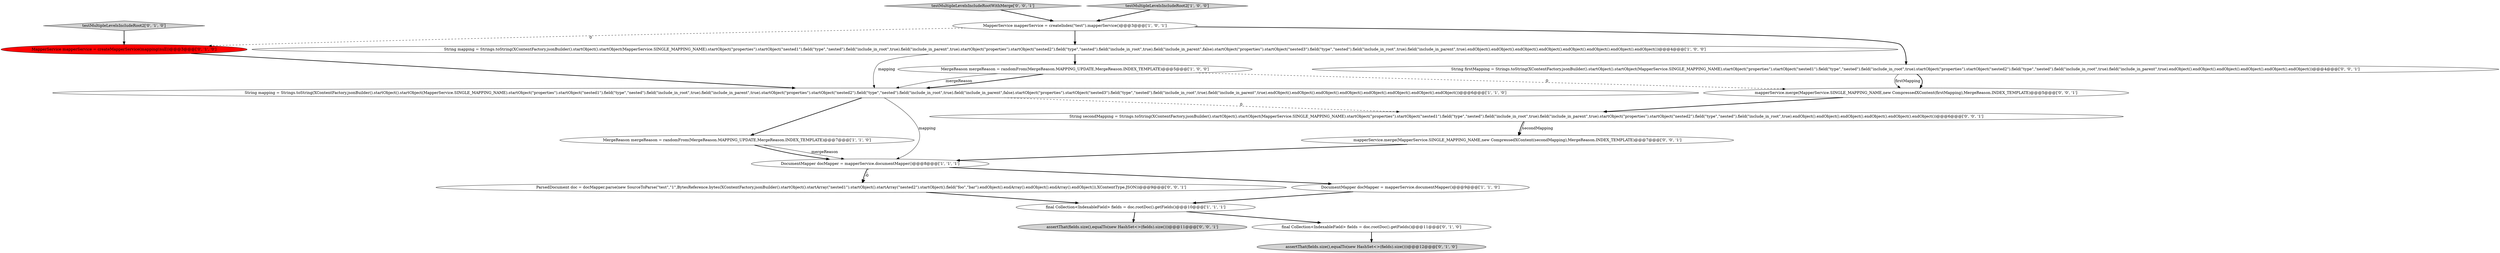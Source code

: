 digraph {
9 [style = filled, label = "MapperService mapperService = createMapperService(mapping(null))@@@3@@@['0', '1', '0']", fillcolor = red, shape = ellipse image = "AAA1AAABBB2BBB"];
3 [style = filled, label = "MergeReason mergeReason = randomFrom(MergeReason.MAPPING_UPDATE,MergeReason.INDEX_TEMPLATE)@@@5@@@['1', '0', '0']", fillcolor = white, shape = ellipse image = "AAA0AAABBB1BBB"];
16 [style = filled, label = "ParsedDocument doc = docMapper.parse(new SourceToParse(\"test\",\"1\",BytesReference.bytes(XContentFactory.jsonBuilder().startObject().startArray(\"nested1\").startObject().startArray(\"nested2\").startObject().field(\"foo\",\"bar\").endObject().endArray().endObject().endArray().endObject()),XContentType.JSON))@@@9@@@['0', '0', '1']", fillcolor = white, shape = ellipse image = "AAA0AAABBB3BBB"];
14 [style = filled, label = "assertThat(fields.size(),equalTo(new HashSet<>(fields).size()))@@@11@@@['0', '0', '1']", fillcolor = lightgray, shape = ellipse image = "AAA0AAABBB3BBB"];
12 [style = filled, label = "final Collection<IndexableField> fields = doc.rootDoc().getFields()@@@11@@@['0', '1', '0']", fillcolor = white, shape = ellipse image = "AAA0AAABBB2BBB"];
1 [style = filled, label = "MapperService mapperService = createIndex(\"test\").mapperService()@@@3@@@['1', '0', '1']", fillcolor = white, shape = ellipse image = "AAA0AAABBB1BBB"];
13 [style = filled, label = "mapperService.merge(MapperService.SINGLE_MAPPING_NAME,new CompressedXContent(secondMapping),MergeReason.INDEX_TEMPLATE)@@@7@@@['0', '0', '1']", fillcolor = white, shape = ellipse image = "AAA0AAABBB3BBB"];
4 [style = filled, label = "final Collection<IndexableField> fields = doc.rootDoc().getFields()@@@10@@@['1', '1', '1']", fillcolor = white, shape = ellipse image = "AAA0AAABBB1BBB"];
10 [style = filled, label = "assertThat(fields.size(),equalTo(new HashSet<>(fields).size()))@@@12@@@['0', '1', '0']", fillcolor = lightgray, shape = ellipse image = "AAA0AAABBB2BBB"];
5 [style = filled, label = "DocumentMapper docMapper = mapperService.documentMapper()@@@9@@@['1', '1', '0']", fillcolor = white, shape = ellipse image = "AAA0AAABBB1BBB"];
17 [style = filled, label = "testMultipleLevelsIncludeRootWithMerge['0', '0', '1']", fillcolor = lightgray, shape = diamond image = "AAA0AAABBB3BBB"];
18 [style = filled, label = "String firstMapping = Strings.toString(XContentFactory.jsonBuilder().startObject().startObject(MapperService.SINGLE_MAPPING_NAME).startObject(\"properties\").startObject(\"nested1\").field(\"type\",\"nested\").field(\"include_in_root\",true).startObject(\"properties\").startObject(\"nested2\").field(\"type\",\"nested\").field(\"include_in_root\",true).field(\"include_in_parent\",true).endObject().endObject().endObject().endObject().endObject().endObject())@@@4@@@['0', '0', '1']", fillcolor = white, shape = ellipse image = "AAA0AAABBB3BBB"];
0 [style = filled, label = "String mapping = Strings.toString(XContentFactory.jsonBuilder().startObject().startObject(MapperService.SINGLE_MAPPING_NAME).startObject(\"properties\").startObject(\"nested1\").field(\"type\",\"nested\").field(\"include_in_root\",true).field(\"include_in_parent\",true).startObject(\"properties\").startObject(\"nested2\").field(\"type\",\"nested\").field(\"include_in_root\",true).field(\"include_in_parent\",false).startObject(\"properties\").startObject(\"nested3\").field(\"type\",\"nested\").field(\"include_in_root\",true).field(\"include_in_parent\",true).endObject().endObject().endObject().endObject().endObject().endObject().endObject().endObject())@@@6@@@['1', '1', '0']", fillcolor = white, shape = ellipse image = "AAA0AAABBB1BBB"];
19 [style = filled, label = "String secondMapping = Strings.toString(XContentFactory.jsonBuilder().startObject().startObject(MapperService.SINGLE_MAPPING_NAME).startObject(\"properties\").startObject(\"nested1\").field(\"type\",\"nested\").field(\"include_in_root\",true).field(\"include_in_parent\",true).startObject(\"properties\").startObject(\"nested2\").field(\"type\",\"nested\").field(\"include_in_root\",true).endObject().endObject().endObject().endObject().endObject().endObject())@@@6@@@['0', '0', '1']", fillcolor = white, shape = ellipse image = "AAA0AAABBB3BBB"];
6 [style = filled, label = "String mapping = Strings.toString(XContentFactory.jsonBuilder().startObject().startObject(MapperService.SINGLE_MAPPING_NAME).startObject(\"properties\").startObject(\"nested1\").field(\"type\",\"nested\").field(\"include_in_root\",true).field(\"include_in_parent\",true).startObject(\"properties\").startObject(\"nested2\").field(\"type\",\"nested\").field(\"include_in_root\",true).field(\"include_in_parent\",false).startObject(\"properties\").startObject(\"nested3\").field(\"type\",\"nested\").field(\"include_in_root\",true).field(\"include_in_parent\",true).endObject().endObject().endObject().endObject().endObject().endObject().endObject().endObject())@@@4@@@['1', '0', '0']", fillcolor = white, shape = ellipse image = "AAA0AAABBB1BBB"];
15 [style = filled, label = "mapperService.merge(MapperService.SINGLE_MAPPING_NAME,new CompressedXContent(firstMapping),MergeReason.INDEX_TEMPLATE)@@@5@@@['0', '0', '1']", fillcolor = white, shape = ellipse image = "AAA0AAABBB3BBB"];
8 [style = filled, label = "testMultipleLevelsIncludeRoot2['1', '0', '0']", fillcolor = lightgray, shape = diamond image = "AAA0AAABBB1BBB"];
7 [style = filled, label = "MergeReason mergeReason = randomFrom(MergeReason.MAPPING_UPDATE,MergeReason.INDEX_TEMPLATE)@@@7@@@['1', '1', '0']", fillcolor = white, shape = ellipse image = "AAA0AAABBB1BBB"];
11 [style = filled, label = "testMultipleLevelsIncludeRoot2['0', '1', '0']", fillcolor = lightgray, shape = diamond image = "AAA0AAABBB2BBB"];
2 [style = filled, label = "DocumentMapper docMapper = mapperService.documentMapper()@@@8@@@['1', '1', '1']", fillcolor = white, shape = ellipse image = "AAA0AAABBB1BBB"];
6->3 [style = bold, label=""];
4->14 [style = bold, label=""];
9->0 [style = bold, label=""];
17->1 [style = bold, label=""];
0->19 [style = dashed, label="0"];
6->0 [style = solid, label="mapping"];
18->15 [style = bold, label=""];
7->2 [style = solid, label="mergeReason"];
1->9 [style = dashed, label="0"];
1->18 [style = bold, label=""];
15->19 [style = bold, label=""];
11->9 [style = bold, label=""];
3->0 [style = bold, label=""];
0->7 [style = bold, label=""];
8->1 [style = bold, label=""];
12->10 [style = bold, label=""];
1->6 [style = bold, label=""];
19->13 [style = bold, label=""];
18->15 [style = solid, label="firstMapping"];
7->2 [style = bold, label=""];
2->16 [style = dashed, label="0"];
5->4 [style = bold, label=""];
19->13 [style = solid, label="secondMapping"];
4->12 [style = bold, label=""];
3->15 [style = dashed, label="0"];
3->0 [style = solid, label="mergeReason"];
0->2 [style = solid, label="mapping"];
16->4 [style = bold, label=""];
2->5 [style = bold, label=""];
13->2 [style = bold, label=""];
2->16 [style = bold, label=""];
}
